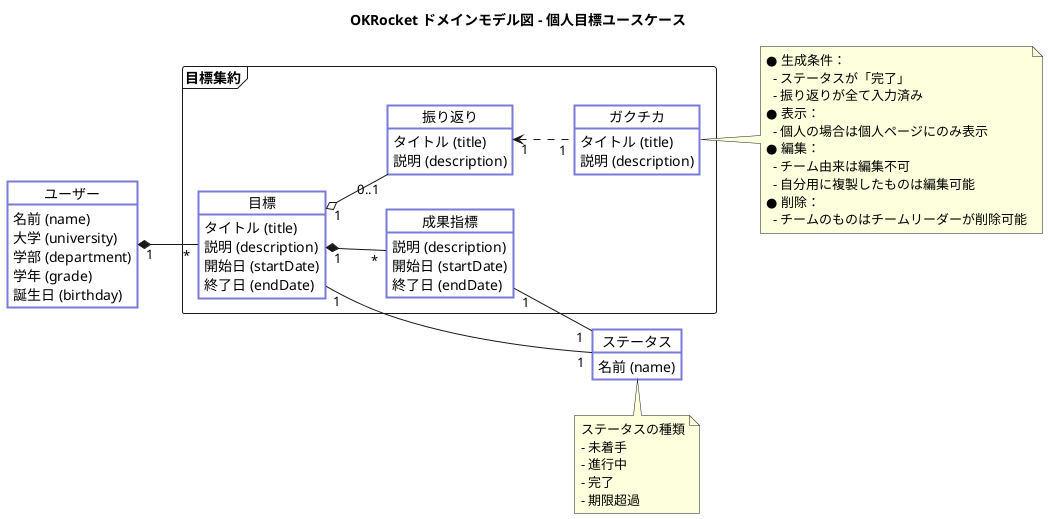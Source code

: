 @startuml
title OKRocket ドメインモデル図 - 個人目標ユースケース

left to right direction

skinparam object {
  BackgroundColor #ffffff
  BorderColor #7a7adb
  FontColor #000000
  BorderThickness 2
}

'====== エンティティ ======
object "ユーザー" as User {
  名前 (name)
  大学 (university)
  学部 (department)
  学年 (grade)
  誕生日 (birthday)
}

frame "目標集約" as ObjectiveFrame {
  object "目標" as Objective {
    タイトル (title)
    説明 (description)
    開始日 (startDate)
    終了日 (endDate)
  }

  object "成果指標" as KeyResult {
    説明 (description)
    開始日 (startDate)
    終了日 (endDate)
  }

  object "振り返り" as Reflection {
    タイトル (title)
    説明 (description)
  }

  object "ガクチカ" as Gakutika {
    タイトル (title)
    説明 (description)
  }
}

object "ステータス" as Status {
  名前 (name)
}

'====== 関連（多重度と関係の種類） ======
User "1" *-- "*" Objective
Objective "1" *-- "*" KeyResult
Objective "1" o-- "0..1" Reflection 
KeyResult "1" -- "1" Status
Objective "1" -- "1" Status
Reflection "1" <.. "1" Gakutika

note bottom of Status
  ステータスの種類
  - 未着手
  - 進行中
  - 完了
  - 期限超過
end note

'====== note(ドメインルールの定義) ======
note right of Gakutika
  ● 生成条件：
    - ステータスが「完了」
    - 振り返りが全て入力済み
  ● 表示：
    - 個人の場合は個人ページにのみ表示
  ● 編集：
    - チーム由来は編集不可
    - 自分用に複製したものは編集可能
  ● 削除：
    - チームのものはチームリーダーが削除可能
end note

@enduml

